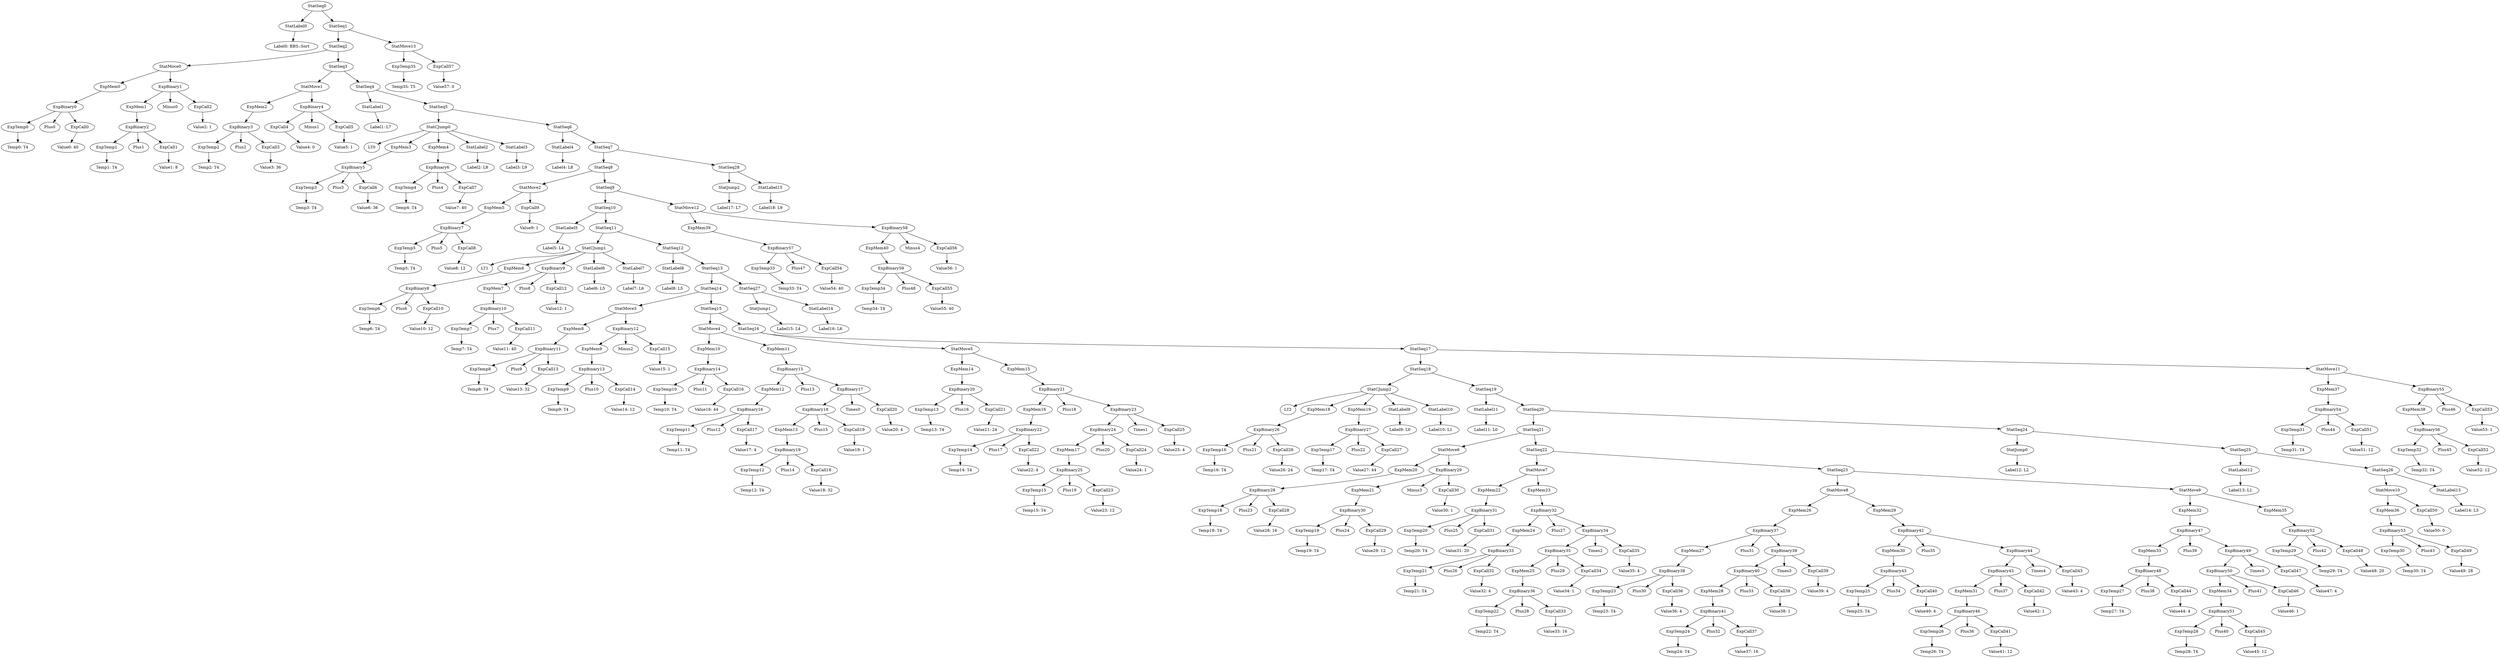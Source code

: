 digraph {
	ordering = out;
	StatMove13 -> ExpTemp35;
	StatMove13 -> ExpCall57;
	ExpTemp35 -> "Temp35: T5";
	StatSeq1 -> StatSeq2;
	StatSeq1 -> StatMove13;
	StatLabel15 -> "Label18: L9";
	StatSeq28 -> StatJump2;
	StatSeq28 -> StatLabel15;
	StatJump2 -> "Label17: L7";
	ExpCall55 -> "Value55: 40";
	ExpBinary59 -> ExpTemp34;
	ExpBinary59 -> Plus48;
	ExpBinary59 -> ExpCall55;
	StatMove12 -> ExpMem39;
	StatMove12 -> ExpBinary58;
	ExpMem39 -> ExpBinary57;
	ExpBinary57 -> ExpTemp33;
	ExpBinary57 -> Plus47;
	ExpBinary57 -> ExpCall54;
	StatSeq9 -> StatSeq10;
	StatSeq9 -> StatMove12;
	StatJump1 -> "Label15: L4";
	ExpCall53 -> "Value53: 1";
	ExpBinary55 -> ExpMem38;
	ExpBinary55 -> Plus46;
	ExpBinary55 -> ExpCall53;
	ExpMem38 -> ExpBinary56;
	ExpCall52 -> "Value52: 12";
	ExpBinary56 -> ExpTemp32;
	ExpBinary56 -> Plus45;
	ExpBinary56 -> ExpCall52;
	ExpTemp32 -> "Temp32: T4";
	StatMove11 -> ExpMem37;
	StatMove11 -> ExpBinary55;
	ExpMem37 -> ExpBinary54;
	StatSeq17 -> StatSeq18;
	StatSeq17 -> StatMove11;
	StatSeq7 -> StatSeq8;
	StatSeq7 -> StatSeq28;
	ExpCall50 -> "Value50: 0";
	ExpMem36 -> ExpBinary53;
	ExpTemp30 -> "Temp30: T4";
	StatJump0 -> "Label12: L2";
	ExpMem35 -> ExpBinary52;
	ExpCall48 -> "Value48: 20";
	StatSeq24 -> StatJump0;
	StatSeq24 -> StatSeq25;
	ExpBinary52 -> ExpTemp29;
	ExpBinary52 -> Plus42;
	ExpBinary52 -> ExpCall48;
	ExpTemp29 -> "Temp29: T4";
	ExpMem32 -> ExpBinary47;
	ExpCall47 -> "Value47: 4";
	ExpBinary49 -> ExpBinary50;
	ExpBinary49 -> Times5;
	ExpBinary49 -> ExpCall47;
	ExpBinary50 -> ExpMem34;
	ExpBinary50 -> Plus41;
	ExpBinary50 -> ExpCall46;
	ExpMem34 -> ExpBinary51;
	ExpCall45 -> "Value45: 12";
	ExpBinary51 -> ExpTemp28;
	ExpBinary51 -> Plus40;
	ExpBinary51 -> ExpCall45;
	ExpBinary17 -> ExpBinary18;
	ExpBinary17 -> Times0;
	ExpBinary17 -> ExpCall20;
	ExpCall57 -> "Value57: 0";
	ExpTemp5 -> "Temp5: T4";
	ExpMem11 -> ExpBinary15;
	ExpCall7 -> "Value7: 40";
	ExpBinary19 -> ExpTemp12;
	ExpBinary19 -> Plus14;
	ExpBinary19 -> ExpCall18;
	StatSeq20 -> StatSeq21;
	StatSeq20 -> StatSeq24;
	ExpBinary15 -> ExpMem12;
	ExpBinary15 -> Plus13;
	ExpBinary15 -> ExpBinary17;
	ExpCall2 -> "Value2: 1";
	ExpCall17 -> "Value17: 4";
	ExpCall12 -> "Value12: 1";
	StatLabel2 -> "Label2: L8";
	StatMove5 -> ExpMem14;
	StatMove5 -> ExpMem15;
	ExpTemp10 -> "Temp10: T4";
	ExpMem40 -> ExpBinary59;
	ExpCall16 -> "Value16: 44";
	StatSeq23 -> StatMove8;
	StatSeq23 -> StatMove9;
	ExpCall19 -> "Value19: 1";
	StatSeq5 -> StatCJump0;
	StatSeq5 -> StatSeq6;
	ExpBinary16 -> ExpTemp11;
	ExpBinary16 -> Plus12;
	ExpBinary16 -> ExpCall17;
	ExpCall26 -> "Value26: 24";
	ExpCall14 -> "Value14: 12";
	ExpCall25 -> "Value25: 4";
	ExpTemp18 -> "Temp18: T4";
	StatSeq25 -> StatLabel12;
	StatSeq25 -> StatSeq26;
	StatMove3 -> ExpMem8;
	StatMove3 -> ExpBinary12;
	ExpTemp12 -> "Temp12: T4";
	ExpBinary13 -> ExpTemp9;
	ExpBinary13 -> Plus10;
	ExpBinary13 -> ExpCall14;
	ExpMem28 -> ExpBinary41;
	StatMove2 -> ExpMem5;
	StatMove2 -> ExpCall9;
	ExpBinary23 -> ExpBinary24;
	ExpBinary23 -> Times1;
	ExpBinary23 -> ExpCall25;
	StatSeq27 -> StatJump1;
	StatSeq27 -> StatLabel14;
	ExpTemp9 -> "Temp9: T4";
	ExpCall4 -> "Value4: 0";
	ExpBinary30 -> ExpTemp19;
	ExpBinary30 -> Plus24;
	ExpBinary30 -> ExpCall29;
	ExpMem27 -> ExpBinary38;
	ExpCall11 -> "Value11: 40";
	ExpBinary10 -> ExpTemp7;
	ExpBinary10 -> Plus7;
	ExpBinary10 -> ExpCall11;
	ExpMem6 -> ExpBinary8;
	ExpCall29 -> "Value29: 12";
	ExpCall36 -> "Value36: 4";
	StatSeq26 -> StatMove10;
	StatSeq26 -> StatLabel13;
	ExpBinary8 -> ExpTemp6;
	ExpBinary8 -> Plus6;
	ExpBinary8 -> ExpCall10;
	StatCJump1 -> LT1;
	StatCJump1 -> ExpMem6;
	StatCJump1 -> ExpBinary9;
	StatCJump1 -> StatLabel6;
	StatCJump1 -> StatLabel7;
	ExpCall3 -> "Value3: 36";
	ExpCall22 -> "Value22: 4";
	StatLabel14 -> "Label16: L6";
	StatSeq10 -> StatLabel5;
	StatSeq10 -> StatSeq11;
	ExpCall5 -> "Value5: 1";
	ExpBinary21 -> ExpMem16;
	ExpBinary21 -> Plus18;
	ExpBinary21 -> ExpBinary23;
	ExpTemp34 -> "Temp34: T4";
	StatLabel7 -> "Label7: L6";
	ExpBinary4 -> ExpCall4;
	ExpBinary4 -> Minus1;
	ExpBinary4 -> ExpCall5;
	ExpTemp1 -> "Temp1: T4";
	StatSeq14 -> StatMove3;
	StatSeq14 -> StatSeq15;
	ExpMem13 -> ExpBinary19;
	ExpCall43 -> "Value43: 4";
	StatCJump0 -> LT0;
	StatCJump0 -> ExpMem3;
	StatCJump0 -> ExpMem4;
	StatCJump0 -> StatLabel2;
	StatCJump0 -> StatLabel3;
	ExpTemp2 -> "Temp2: T4";
	StatLabel11 -> "Label11: L0";
	ExpCall20 -> "Value20: 4";
	ExpMem12 -> ExpBinary16;
	ExpCall40 -> "Value40: 4";
	ExpCall44 -> "Value44: 4";
	StatLabel13 -> "Label14: L3";
	StatSeq2 -> StatMove0;
	StatSeq2 -> StatSeq3;
	ExpCall27 -> "Value27: 44";
	ExpMem9 -> ExpBinary13;
	ExpCall49 -> "Value49: 28";
	ExpTemp17 -> "Temp17: T4";
	ExpTemp23 -> "Temp23: T4";
	ExpMem1 -> ExpBinary2;
	ExpBinary44 -> ExpBinary45;
	ExpBinary44 -> Times4;
	ExpBinary44 -> ExpCall43;
	StatMove10 -> ExpMem36;
	StatMove10 -> ExpCall50;
	ExpMem4 -> ExpBinary6;
	ExpBinary31 -> ExpTemp20;
	ExpBinary31 -> Plus25;
	ExpBinary31 -> ExpCall31;
	ExpBinary14 -> ExpTemp10;
	ExpBinary14 -> Plus11;
	ExpBinary14 -> ExpCall16;
	StatMove0 -> ExpMem0;
	StatMove0 -> ExpBinary1;
	ExpCall0 -> "Value0: 40";
	ExpBinary58 -> ExpMem40;
	ExpBinary58 -> Minus4;
	ExpBinary58 -> ExpCall56;
	StatLabel1 -> "Label1: L7";
	ExpBinary3 -> ExpTemp2;
	ExpBinary3 -> Plus2;
	ExpBinary3 -> ExpCall3;
	ExpMem7 -> ExpBinary10;
	ExpTemp0 -> "Temp0: T4";
	ExpTemp11 -> "Temp11: T4";
	StatSeq0 -> StatLabel0;
	StatSeq0 -> StatSeq1;
	ExpMem21 -> ExpBinary30;
	StatLabel5 -> "Label5: L4";
	StatMove9 -> ExpMem32;
	StatMove9 -> ExpMem35;
	StatMove4 -> ExpMem10;
	StatMove4 -> ExpMem11;
	ExpCall13 -> "Value13: 32";
	ExpTemp8 -> "Temp8: T4";
	ExpMem15 -> ExpBinary21;
	StatLabel0 -> "Label0: BBS::Sort";
	ExpTemp33 -> "Temp33: T4";
	ExpBinary22 -> ExpTemp14;
	ExpBinary22 -> Plus17;
	ExpBinary22 -> ExpCall22;
	ExpTemp19 -> "Temp19: T4";
	ExpBinary42 -> ExpMem30;
	ExpBinary42 -> Plus35;
	ExpBinary42 -> ExpBinary44;
	ExpBinary1 -> ExpMem1;
	ExpBinary1 -> Minus0;
	ExpBinary1 -> ExpCall2;
	ExpCall54 -> "Value54: 40";
	ExpCall8 -> "Value8: 12";
	ExpCall18 -> "Value18: 32";
	StatSeq4 -> StatLabel1;
	StatSeq4 -> StatSeq5;
	ExpMem0 -> ExpBinary0;
	ExpBinary6 -> ExpTemp4;
	ExpBinary6 -> Plus4;
	ExpBinary6 -> ExpCall7;
	ExpBinary2 -> ExpTemp1;
	ExpBinary2 -> Plus1;
	ExpBinary2 -> ExpCall1;
	ExpMem16 -> ExpBinary22;
	StatSeq15 -> StatMove4;
	StatSeq15 -> StatSeq16;
	ExpCall46 -> "Value46: 1";
	ExpCall15 -> "Value15: 1";
	StatSeq3 -> StatMove1;
	StatSeq3 -> StatSeq4;
	ExpMem31 -> ExpBinary46;
	ExpMem8 -> ExpBinary11;
	StatSeq6 -> StatLabel4;
	StatSeq6 -> StatSeq7;
	ExpBinary18 -> ExpMem13;
	ExpBinary18 -> Plus15;
	ExpBinary18 -> ExpCall19;
	ExpTemp6 -> "Temp6: T4";
	StatLabel8 -> "Label8: L5";
	ExpTemp3 -> "Temp3: T4";
	ExpBinary36 -> ExpTemp22;
	ExpBinary36 -> Plus28;
	ExpBinary36 -> ExpCall33;
	StatSeq8 -> StatMove2;
	StatSeq8 -> StatSeq9;
	ExpMem33 -> ExpBinary48;
	ExpMem2 -> ExpBinary3;
	StatSeq11 -> StatCJump1;
	StatSeq11 -> StatSeq12;
	ExpBinary7 -> ExpTemp5;
	ExpBinary7 -> Plus5;
	ExpBinary7 -> ExpCall8;
	ExpBinary5 -> ExpTemp3;
	ExpBinary5 -> Plus3;
	ExpBinary5 -> ExpCall6;
	ExpMem3 -> ExpBinary5;
	ExpCall9 -> "Value9: 1";
	ExpTemp13 -> "Temp13: T4";
	ExpCall21 -> "Value21: 24";
	ExpCall51 -> "Value51: 12";
	ExpBinary32 -> ExpMem24;
	ExpBinary32 -> Plus27;
	ExpBinary32 -> ExpBinary34;
	ExpMem14 -> ExpBinary20;
	ExpTemp15 -> "Temp15: T4";
	StatMove8 -> ExpMem26;
	StatMove8 -> ExpMem29;
	ExpBinary20 -> ExpTemp13;
	ExpBinary20 -> Plus16;
	ExpBinary20 -> ExpCall21;
	ExpTemp28 -> "Temp28: T4";
	ExpCall23 -> "Value23: 12";
	ExpMem17 -> ExpBinary25;
	ExpBinary43 -> ExpTemp25;
	ExpBinary43 -> Plus34;
	ExpBinary43 -> ExpCall40;
	ExpBinary45 -> ExpMem31;
	ExpBinary45 -> Plus37;
	ExpBinary45 -> ExpCall42;
	ExpCall24 -> "Value24: 1";
	ExpTemp31 -> "Temp31: T4";
	ExpTemp24 -> "Temp24: T4";
	StatSeq16 -> StatMove5;
	StatSeq16 -> StatSeq17;
	StatCJump2 -> LT2;
	StatCJump2 -> ExpMem18;
	StatCJump2 -> ExpMem19;
	StatCJump2 -> StatLabel9;
	StatCJump2 -> StatLabel10;
	ExpTemp16 -> "Temp16: T4";
	ExpBinary26 -> ExpTemp16;
	ExpBinary26 -> Plus21;
	ExpBinary26 -> ExpCall26;
	ExpBinary40 -> ExpMem28;
	ExpBinary40 -> Plus33;
	ExpBinary40 -> ExpCall38;
	ExpMem18 -> ExpBinary26;
	StatMove1 -> ExpMem2;
	StatMove1 -> ExpBinary4;
	ExpBinary27 -> ExpTemp17;
	ExpBinary27 -> Plus22;
	ExpBinary27 -> ExpCall27;
	ExpCall1 -> "Value1: 8";
	ExpMem19 -> ExpBinary27;
	ExpBinary12 -> ExpMem9;
	ExpBinary12 -> Minus2;
	ExpBinary12 -> ExpCall15;
	StatMove6 -> ExpMem20;
	StatMove6 -> ExpBinary29;
	ExpBinary53 -> ExpTemp30;
	ExpBinary53 -> Plus43;
	ExpBinary53 -> ExpCall49;
	ExpBinary29 -> ExpMem21;
	ExpBinary29 -> Minus3;
	ExpBinary29 -> ExpCall30;
	StatLabel9 -> "Label9: L0";
	StatLabel10 -> "Label10: L1";
	StatLabel3 -> "Label3: L9";
	StatSeq18 -> StatCJump2;
	StatSeq18 -> StatSeq19;
	ExpCall37 -> "Value37: 16";
	ExpBinary28 -> ExpTemp18;
	ExpBinary28 -> Plus23;
	ExpBinary28 -> ExpCall28;
	ExpCall6 -> "Value6: 36";
	ExpCall28 -> "Value28: 16";
	ExpMem20 -> ExpBinary28;
	ExpCall30 -> "Value30: 1";
	StatLabel12 -> "Label13: L1";
	ExpBinary0 -> ExpTemp0;
	ExpBinary0 -> Plus0;
	ExpBinary0 -> ExpCall0;
	ExpBinary46 -> ExpTemp26;
	ExpBinary46 -> Plus36;
	ExpBinary46 -> ExpCall41;
	StatSeq21 -> StatMove6;
	StatSeq21 -> StatSeq22;
	ExpTemp20 -> "Temp20: T4";
	ExpMem10 -> ExpBinary14;
	ExpCall31 -> "Value31: 20";
	ExpMem5 -> ExpBinary7;
	ExpMem22 -> ExpBinary31;
	ExpTemp7 -> "Temp7: T4";
	StatMove7 -> ExpMem22;
	StatMove7 -> ExpMem23;
	ExpTemp21 -> "Temp21: T4";
	ExpBinary33 -> ExpTemp21;
	ExpBinary33 -> Plus26;
	ExpBinary33 -> ExpCall32;
	StatLabel4 -> "Label4: L8";
	ExpCall32 -> "Value32: 4";
	ExpMem24 -> ExpBinary33;
	ExpTemp22 -> "Temp22: T4";
	ExpBinary9 -> ExpMem7;
	ExpBinary9 -> Plus8;
	ExpBinary9 -> ExpCall12;
	ExpBinary24 -> ExpMem17;
	ExpBinary24 -> Plus20;
	ExpBinary24 -> ExpCall24;
	ExpCall33 -> "Value33: 16";
	ExpCall10 -> "Value10: 12";
	ExpMem26 -> ExpBinary37;
	ExpBinary54 -> ExpTemp31;
	ExpBinary54 -> Plus44;
	ExpBinary54 -> ExpCall51;
	ExpBinary35 -> ExpMem25;
	ExpBinary35 -> Plus29;
	ExpBinary35 -> ExpCall34;
	StatSeq13 -> StatSeq14;
	StatSeq13 -> StatSeq27;
	ExpBinary41 -> ExpTemp24;
	ExpBinary41 -> Plus32;
	ExpBinary41 -> ExpCall37;
	StatSeq12 -> StatLabel8;
	StatSeq12 -> StatSeq13;
	ExpTemp4 -> "Temp4: T4";
	ExpCall34 -> "Value34: 1";
	ExpBinary34 -> ExpBinary35;
	ExpBinary34 -> Times2;
	ExpBinary34 -> ExpCall35;
	ExpCall56 -> "Value56: 1";
	ExpCall35 -> "Value35: 4";
	ExpBinary25 -> ExpTemp15;
	ExpBinary25 -> Plus19;
	ExpBinary25 -> ExpCall23;
	ExpMem23 -> ExpBinary32;
	ExpBinary38 -> ExpTemp23;
	ExpBinary38 -> Plus30;
	ExpBinary38 -> ExpCall36;
	ExpBinary37 -> ExpMem27;
	ExpBinary37 -> Plus31;
	ExpBinary37 -> ExpBinary39;
	ExpMem25 -> ExpBinary36;
	ExpCall38 -> "Value38: 1";
	ExpBinary39 -> ExpBinary40;
	ExpBinary39 -> Times3;
	ExpBinary39 -> ExpCall39;
	StatSeq19 -> StatLabel11;
	StatSeq19 -> StatSeq20;
	StatSeq22 -> StatMove7;
	StatSeq22 -> StatSeq23;
	ExpCall39 -> "Value39: 4";
	ExpTemp25 -> "Temp25: T4";
	ExpMem29 -> ExpBinary42;
	ExpMem30 -> ExpBinary43;
	ExpTemp26 -> "Temp26: T4";
	ExpCall41 -> "Value41: 12";
	ExpBinary11 -> ExpTemp8;
	ExpBinary11 -> Plus9;
	ExpBinary11 -> ExpCall13;
	ExpCall42 -> "Value42: 1";
	ExpTemp27 -> "Temp27: T4";
	StatLabel6 -> "Label6: L5";
	ExpTemp14 -> "Temp14: T4";
	ExpBinary48 -> ExpTemp27;
	ExpBinary48 -> Plus38;
	ExpBinary48 -> ExpCall44;
	ExpBinary47 -> ExpMem33;
	ExpBinary47 -> Plus39;
	ExpBinary47 -> ExpBinary49;
}

